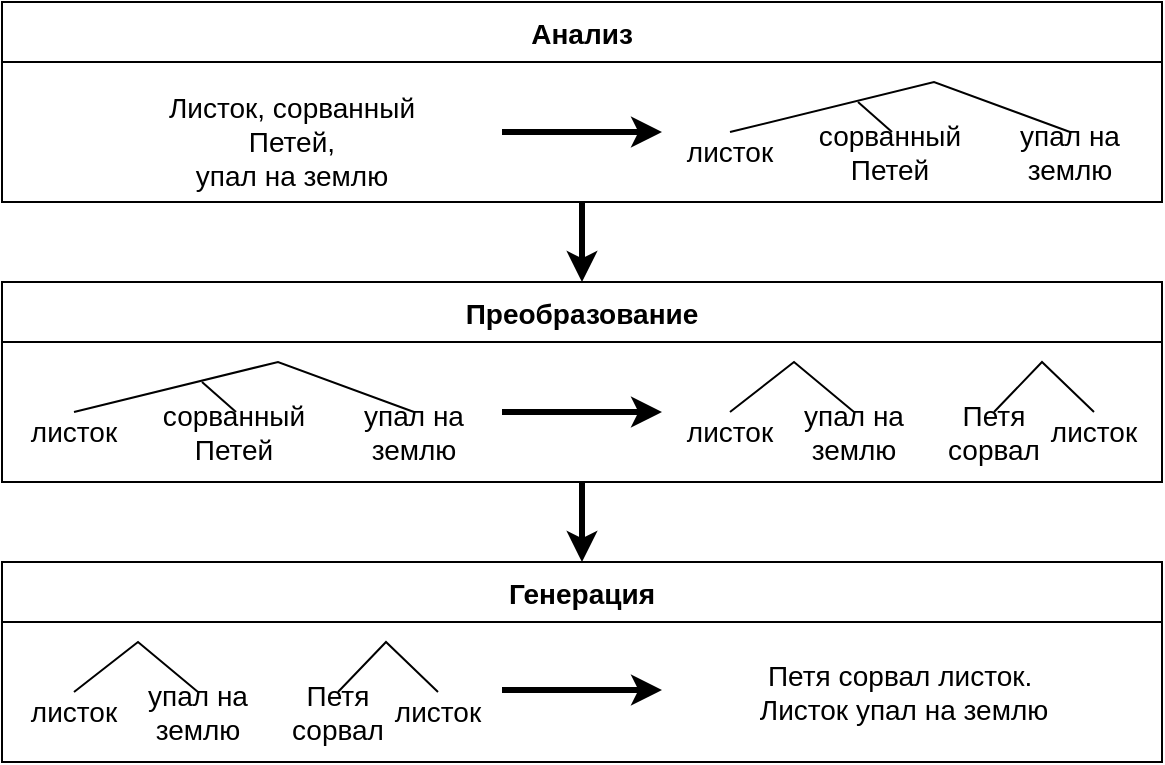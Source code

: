 <mxfile version="13.9.9" type="device"><diagram id="FpPDAL1k0XKqY8c-RdO7" name="Страница 1"><mxGraphModel dx="952" dy="644" grid="1" gridSize="10" guides="1" tooltips="1" connect="1" arrows="1" fold="1" page="1" pageScale="1" pageWidth="827" pageHeight="1169" math="0" shadow="0"><root><mxCell id="0"/><mxCell id="1" parent="0"/><mxCell id="qhViK25cxTyLb70l5D2O-10" value="Анализ" style="swimlane;startSize=30;fontSize=14;" parent="1" vertex="1"><mxGeometry x="124" y="350" width="580" height="100" as="geometry"><mxRectangle x="314" y="400" width="90" height="23" as="alternateBounds"/></mxGeometry></mxCell><mxCell id="qhViK25cxTyLb70l5D2O-12" value="Листок, сорванный Петей, &lt;br style=&quot;font-size: 14px;&quot;&gt;упал на землю" style="text;html=1;strokeColor=none;fillColor=none;align=center;verticalAlign=middle;whiteSpace=wrap;rounded=0;fontSize=14;" parent="qhViK25cxTyLb70l5D2O-10" vertex="1"><mxGeometry x="70" y="60" width="150" height="20" as="geometry"/></mxCell><mxCell id="qhViK25cxTyLb70l5D2O-13" value="листок" style="text;html=1;strokeColor=none;fillColor=none;align=center;verticalAlign=middle;whiteSpace=wrap;rounded=0;fontSize=14;" parent="qhViK25cxTyLb70l5D2O-10" vertex="1"><mxGeometry x="344" y="65" width="40" height="20" as="geometry"/></mxCell><mxCell id="qhViK25cxTyLb70l5D2O-14" value="сорванный Петей" style="text;html=1;strokeColor=none;fillColor=none;align=center;verticalAlign=middle;whiteSpace=wrap;rounded=0;fontSize=14;" parent="qhViK25cxTyLb70l5D2O-10" vertex="1"><mxGeometry x="424" y="65" width="40" height="20" as="geometry"/></mxCell><mxCell id="qhViK25cxTyLb70l5D2O-15" value="упал на землю" style="text;html=1;strokeColor=none;fillColor=none;align=center;verticalAlign=middle;whiteSpace=wrap;rounded=0;fontSize=14;" parent="qhViK25cxTyLb70l5D2O-10" vertex="1"><mxGeometry x="504" y="65" width="60" height="20" as="geometry"/></mxCell><mxCell id="qhViK25cxTyLb70l5D2O-16" value="" style="endArrow=classic;html=1;endSize=6;strokeWidth=3;fontSize=14;" parent="qhViK25cxTyLb70l5D2O-10" edge="1"><mxGeometry width="50" height="50" relative="1" as="geometry"><mxPoint x="250" y="65" as="sourcePoint"/><mxPoint x="330" y="65" as="targetPoint"/></mxGeometry></mxCell><mxCell id="qhViK25cxTyLb70l5D2O-17" value="" style="endArrow=none;html=1;exitX=0.5;exitY=0;exitDx=0;exitDy=0;entryX=0.5;entryY=0;entryDx=0;entryDy=0;rounded=0;fontSize=14;" parent="qhViK25cxTyLb70l5D2O-10" source="qhViK25cxTyLb70l5D2O-13" edge="1"><mxGeometry width="50" height="50" relative="1" as="geometry"><mxPoint x="214" y="175" as="sourcePoint"/><mxPoint x="534" y="65" as="targetPoint"/><Array as="points"><mxPoint x="466" y="40"/></Array></mxGeometry></mxCell><mxCell id="qhViK25cxTyLb70l5D2O-20" value="Преобразование" style="swimlane;startSize=30;fontSize=14;" parent="1" vertex="1"><mxGeometry x="124" y="490" width="580" height="100" as="geometry"><mxRectangle x="314" y="400" width="90" height="23" as="alternateBounds"/></mxGeometry></mxCell><mxCell id="qhViK25cxTyLb70l5D2O-25" value="" style="endArrow=classic;html=1;endSize=6;strokeWidth=3;fontSize=14;" parent="qhViK25cxTyLb70l5D2O-20" edge="1"><mxGeometry width="50" height="50" relative="1" as="geometry"><mxPoint x="250" y="65" as="sourcePoint"/><mxPoint x="330" y="65" as="targetPoint"/></mxGeometry></mxCell><mxCell id="qhViK25cxTyLb70l5D2O-29" value="Петя сорвал" style="text;html=1;strokeColor=none;fillColor=none;align=center;verticalAlign=middle;whiteSpace=wrap;rounded=0;fontSize=14;" parent="qhViK25cxTyLb70l5D2O-20" vertex="1"><mxGeometry x="476" y="65" width="40" height="20" as="geometry"/></mxCell><mxCell id="qhViK25cxTyLb70l5D2O-30" value="упал на землю" style="text;html=1;strokeColor=none;fillColor=none;align=center;verticalAlign=middle;whiteSpace=wrap;rounded=0;fontSize=14;" parent="qhViK25cxTyLb70l5D2O-20" vertex="1"><mxGeometry x="396" y="65" width="60" height="20" as="geometry"/></mxCell><mxCell id="qhViK25cxTyLb70l5D2O-28" value="листок" style="text;html=1;strokeColor=none;fillColor=none;align=center;verticalAlign=middle;whiteSpace=wrap;rounded=0;fontSize=14;" parent="qhViK25cxTyLb70l5D2O-20" vertex="1"><mxGeometry x="344" y="65" width="40" height="20" as="geometry"/></mxCell><mxCell id="qhViK25cxTyLb70l5D2O-40" value="листок" style="text;html=1;strokeColor=none;fillColor=none;align=center;verticalAlign=middle;whiteSpace=wrap;rounded=0;fontSize=14;" parent="qhViK25cxTyLb70l5D2O-20" vertex="1"><mxGeometry x="526" y="65" width="40" height="20" as="geometry"/></mxCell><mxCell id="qhViK25cxTyLb70l5D2O-41" value="" style="endArrow=none;html=1;exitX=0.5;exitY=0;exitDx=0;exitDy=0;entryX=0.5;entryY=0;entryDx=0;entryDy=0;rounded=0;fontSize=14;" parent="qhViK25cxTyLb70l5D2O-20" source="qhViK25cxTyLb70l5D2O-28" target="qhViK25cxTyLb70l5D2O-30" edge="1"><mxGeometry width="50" height="50" relative="1" as="geometry"><mxPoint x="374" y="-65" as="sourcePoint"/><mxPoint x="544" y="-65" as="targetPoint"/><Array as="points"><mxPoint x="396" y="40"/></Array></mxGeometry></mxCell><mxCell id="qhViK25cxTyLb70l5D2O-44" value="" style="endArrow=none;html=1;exitX=0.5;exitY=0;exitDx=0;exitDy=0;entryX=0.5;entryY=0;entryDx=0;entryDy=0;rounded=0;fontSize=14;" parent="qhViK25cxTyLb70l5D2O-20" source="qhViK25cxTyLb70l5D2O-40" target="qhViK25cxTyLb70l5D2O-29" edge="1"><mxGeometry width="50" height="50" relative="1" as="geometry"><mxPoint x="374" y="105" as="sourcePoint"/><mxPoint x="424" y="105" as="targetPoint"/><Array as="points"><mxPoint x="520" y="40"/></Array></mxGeometry></mxCell><mxCell id="5y6Uva4auoTl7S-iblm2-2" value="листок" style="text;html=1;strokeColor=none;fillColor=none;align=center;verticalAlign=middle;whiteSpace=wrap;rounded=0;fontSize=14;" vertex="1" parent="qhViK25cxTyLb70l5D2O-20"><mxGeometry x="16" y="65" width="40" height="20" as="geometry"/></mxCell><mxCell id="5y6Uva4auoTl7S-iblm2-3" value="сорванный Петей" style="text;html=1;strokeColor=none;fillColor=none;align=center;verticalAlign=middle;whiteSpace=wrap;rounded=0;fontSize=14;" vertex="1" parent="qhViK25cxTyLb70l5D2O-20"><mxGeometry x="96" y="65" width="40" height="20" as="geometry"/></mxCell><mxCell id="5y6Uva4auoTl7S-iblm2-4" value="упал на землю" style="text;html=1;strokeColor=none;fillColor=none;align=center;verticalAlign=middle;whiteSpace=wrap;rounded=0;fontSize=14;" vertex="1" parent="qhViK25cxTyLb70l5D2O-20"><mxGeometry x="176" y="65" width="60" height="20" as="geometry"/></mxCell><mxCell id="5y6Uva4auoTl7S-iblm2-5" value="" style="endArrow=none;html=1;exitX=0.5;exitY=0;exitDx=0;exitDy=0;entryX=0.5;entryY=0;entryDx=0;entryDy=0;rounded=0;fontSize=14;" edge="1" parent="qhViK25cxTyLb70l5D2O-20" source="5y6Uva4auoTl7S-iblm2-2"><mxGeometry width="50" height="50" relative="1" as="geometry"><mxPoint x="-238" y="-175" as="sourcePoint"/><mxPoint x="206" y="65" as="targetPoint"/><Array as="points"><mxPoint x="138" y="40"/></Array></mxGeometry></mxCell><mxCell id="5y6Uva4auoTl7S-iblm2-6" value="" style="endArrow=none;html=1;fontSize=14;exitX=0.5;exitY=0;exitDx=0;exitDy=0;" edge="1" parent="qhViK25cxTyLb70l5D2O-20"><mxGeometry width="50" height="50" relative="1" as="geometry"><mxPoint x="117" y="65" as="sourcePoint"/><mxPoint x="100" y="50" as="targetPoint"/></mxGeometry></mxCell><mxCell id="qhViK25cxTyLb70l5D2O-46" value="" style="endArrow=classic;html=1;endSize=6;strokeWidth=3;exitX=0.5;exitY=1;exitDx=0;exitDy=0;entryX=0.5;entryY=0;entryDx=0;entryDy=0;fontSize=14;" parent="1" source="qhViK25cxTyLb70l5D2O-10" target="qhViK25cxTyLb70l5D2O-20" edge="1"><mxGeometry width="50" height="50" relative="1" as="geometry"><mxPoint x="384" y="579.5" as="sourcePoint"/><mxPoint x="464" y="579.5" as="targetPoint"/></mxGeometry></mxCell><mxCell id="qhViK25cxTyLb70l5D2O-47" value="Генерация" style="swimlane;startSize=30;fontSize=14;" parent="1" vertex="1"><mxGeometry x="124" y="630" width="580" height="100" as="geometry"><mxRectangle x="314" y="400" width="90" height="23" as="alternateBounds"/></mxGeometry></mxCell><mxCell id="qhViK25cxTyLb70l5D2O-48" value="" style="endArrow=classic;html=1;endSize=6;strokeWidth=3;fontSize=14;" parent="qhViK25cxTyLb70l5D2O-47" edge="1"><mxGeometry width="50" height="50" relative="1" as="geometry"><mxPoint x="250" y="64" as="sourcePoint"/><mxPoint x="330" y="64" as="targetPoint"/></mxGeometry></mxCell><mxCell id="qhViK25cxTyLb70l5D2O-67" value="Петя сорвал листок.&amp;nbsp;&lt;br style=&quot;font-size: 14px;&quot;&gt;Листок упал на землю" style="text;html=1;strokeColor=none;fillColor=none;align=center;verticalAlign=middle;whiteSpace=wrap;rounded=0;fontSize=14;" parent="qhViK25cxTyLb70l5D2O-47" vertex="1"><mxGeometry x="376" y="55" width="150" height="20" as="geometry"/></mxCell><mxCell id="5y6Uva4auoTl7S-iblm2-7" value="Петя сорвал" style="text;html=1;strokeColor=none;fillColor=none;align=center;verticalAlign=middle;whiteSpace=wrap;rounded=0;fontSize=14;" vertex="1" parent="qhViK25cxTyLb70l5D2O-47"><mxGeometry x="148" y="65" width="40" height="20" as="geometry"/></mxCell><mxCell id="5y6Uva4auoTl7S-iblm2-8" value="упал на землю" style="text;html=1;strokeColor=none;fillColor=none;align=center;verticalAlign=middle;whiteSpace=wrap;rounded=0;fontSize=14;" vertex="1" parent="qhViK25cxTyLb70l5D2O-47"><mxGeometry x="68" y="65" width="60" height="20" as="geometry"/></mxCell><mxCell id="5y6Uva4auoTl7S-iblm2-9" value="листок" style="text;html=1;strokeColor=none;fillColor=none;align=center;verticalAlign=middle;whiteSpace=wrap;rounded=0;fontSize=14;" vertex="1" parent="qhViK25cxTyLb70l5D2O-47"><mxGeometry x="16" y="65" width="40" height="20" as="geometry"/></mxCell><mxCell id="5y6Uva4auoTl7S-iblm2-10" value="листок" style="text;html=1;strokeColor=none;fillColor=none;align=center;verticalAlign=middle;whiteSpace=wrap;rounded=0;fontSize=14;" vertex="1" parent="qhViK25cxTyLb70l5D2O-47"><mxGeometry x="198" y="65" width="40" height="20" as="geometry"/></mxCell><mxCell id="5y6Uva4auoTl7S-iblm2-11" value="" style="endArrow=none;html=1;exitX=0.5;exitY=0;exitDx=0;exitDy=0;entryX=0.5;entryY=0;entryDx=0;entryDy=0;rounded=0;fontSize=14;" edge="1" parent="qhViK25cxTyLb70l5D2O-47" source="5y6Uva4auoTl7S-iblm2-9" target="5y6Uva4auoTl7S-iblm2-8"><mxGeometry width="50" height="50" relative="1" as="geometry"><mxPoint x="-78" y="-555" as="sourcePoint"/><mxPoint x="92" y="-555" as="targetPoint"/><Array as="points"><mxPoint x="68" y="40"/></Array></mxGeometry></mxCell><mxCell id="5y6Uva4auoTl7S-iblm2-12" value="" style="endArrow=none;html=1;exitX=0.5;exitY=0;exitDx=0;exitDy=0;entryX=0.5;entryY=0;entryDx=0;entryDy=0;rounded=0;fontSize=14;" edge="1" parent="qhViK25cxTyLb70l5D2O-47" source="5y6Uva4auoTl7S-iblm2-10" target="5y6Uva4auoTl7S-iblm2-7"><mxGeometry width="50" height="50" relative="1" as="geometry"><mxPoint x="-78" y="-385" as="sourcePoint"/><mxPoint x="-28" y="-385" as="targetPoint"/><Array as="points"><mxPoint x="192" y="40"/></Array></mxGeometry></mxCell><mxCell id="qhViK25cxTyLb70l5D2O-60" value="" style="endArrow=classic;html=1;endSize=6;strokeWidth=3;exitX=0.5;exitY=1;exitDx=0;exitDy=0;entryX=0.5;entryY=0;entryDx=0;entryDy=0;fontSize=14;" parent="1" target="qhViK25cxTyLb70l5D2O-47" edge="1"><mxGeometry width="50" height="50" relative="1" as="geometry"><mxPoint x="414" y="590" as="sourcePoint"/><mxPoint x="464" y="719.5" as="targetPoint"/></mxGeometry></mxCell><mxCell id="5y6Uva4auoTl7S-iblm2-1" value="" style="endArrow=none;html=1;fontSize=14;exitX=0.5;exitY=0;exitDx=0;exitDy=0;" edge="1" parent="1"><mxGeometry width="50" height="50" relative="1" as="geometry"><mxPoint x="569" y="415" as="sourcePoint"/><mxPoint x="552" y="400" as="targetPoint"/></mxGeometry></mxCell></root></mxGraphModel></diagram></mxfile>